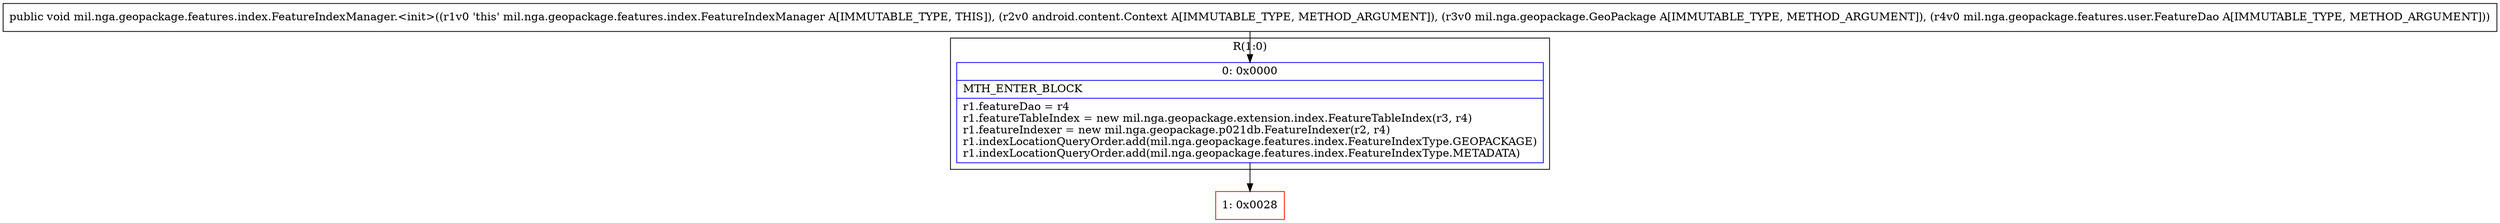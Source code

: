 digraph "CFG formil.nga.geopackage.features.index.FeatureIndexManager.\<init\>(Landroid\/content\/Context;Lmil\/nga\/geopackage\/GeoPackage;Lmil\/nga\/geopackage\/features\/user\/FeatureDao;)V" {
subgraph cluster_Region_739845157 {
label = "R(1:0)";
node [shape=record,color=blue];
Node_0 [shape=record,label="{0\:\ 0x0000|MTH_ENTER_BLOCK\l|r1.featureDao = r4\lr1.featureTableIndex = new mil.nga.geopackage.extension.index.FeatureTableIndex(r3, r4)\lr1.featureIndexer = new mil.nga.geopackage.p021db.FeatureIndexer(r2, r4)\lr1.indexLocationQueryOrder.add(mil.nga.geopackage.features.index.FeatureIndexType.GEOPACKAGE)\lr1.indexLocationQueryOrder.add(mil.nga.geopackage.features.index.FeatureIndexType.METADATA)\l}"];
}
Node_1 [shape=record,color=red,label="{1\:\ 0x0028}"];
MethodNode[shape=record,label="{public void mil.nga.geopackage.features.index.FeatureIndexManager.\<init\>((r1v0 'this' mil.nga.geopackage.features.index.FeatureIndexManager A[IMMUTABLE_TYPE, THIS]), (r2v0 android.content.Context A[IMMUTABLE_TYPE, METHOD_ARGUMENT]), (r3v0 mil.nga.geopackage.GeoPackage A[IMMUTABLE_TYPE, METHOD_ARGUMENT]), (r4v0 mil.nga.geopackage.features.user.FeatureDao A[IMMUTABLE_TYPE, METHOD_ARGUMENT])) }"];
MethodNode -> Node_0;
Node_0 -> Node_1;
}


